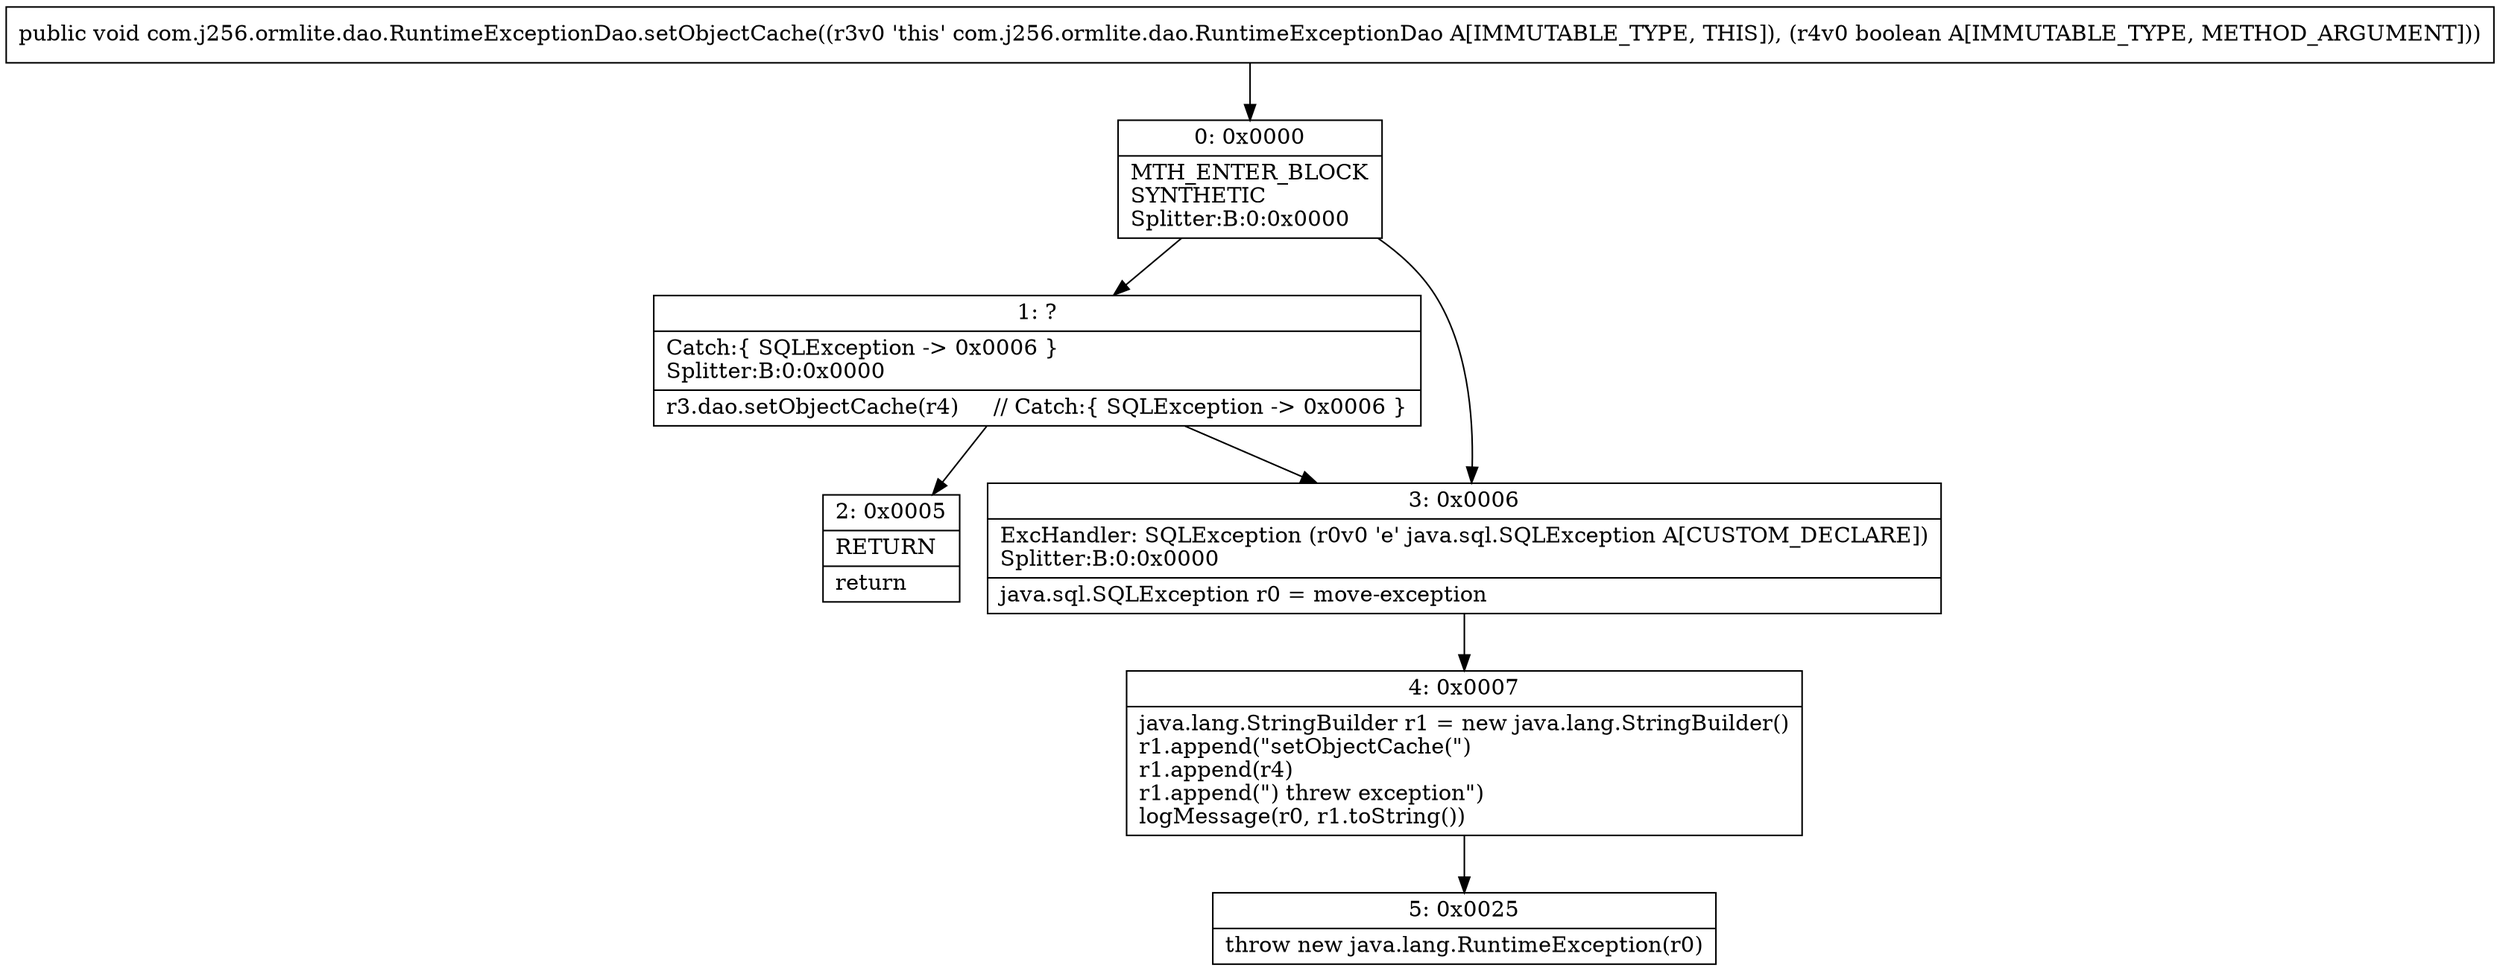 digraph "CFG forcom.j256.ormlite.dao.RuntimeExceptionDao.setObjectCache(Z)V" {
Node_0 [shape=record,label="{0\:\ 0x0000|MTH_ENTER_BLOCK\lSYNTHETIC\lSplitter:B:0:0x0000\l}"];
Node_1 [shape=record,label="{1\:\ ?|Catch:\{ SQLException \-\> 0x0006 \}\lSplitter:B:0:0x0000\l|r3.dao.setObjectCache(r4)     \/\/ Catch:\{ SQLException \-\> 0x0006 \}\l}"];
Node_2 [shape=record,label="{2\:\ 0x0005|RETURN\l|return\l}"];
Node_3 [shape=record,label="{3\:\ 0x0006|ExcHandler: SQLException (r0v0 'e' java.sql.SQLException A[CUSTOM_DECLARE])\lSplitter:B:0:0x0000\l|java.sql.SQLException r0 = move\-exception\l}"];
Node_4 [shape=record,label="{4\:\ 0x0007|java.lang.StringBuilder r1 = new java.lang.StringBuilder()\lr1.append(\"setObjectCache(\")\lr1.append(r4)\lr1.append(\") threw exception\")\llogMessage(r0, r1.toString())\l}"];
Node_5 [shape=record,label="{5\:\ 0x0025|throw new java.lang.RuntimeException(r0)\l}"];
MethodNode[shape=record,label="{public void com.j256.ormlite.dao.RuntimeExceptionDao.setObjectCache((r3v0 'this' com.j256.ormlite.dao.RuntimeExceptionDao A[IMMUTABLE_TYPE, THIS]), (r4v0 boolean A[IMMUTABLE_TYPE, METHOD_ARGUMENT])) }"];
MethodNode -> Node_0;
Node_0 -> Node_1;
Node_0 -> Node_3;
Node_1 -> Node_2;
Node_1 -> Node_3;
Node_3 -> Node_4;
Node_4 -> Node_5;
}

